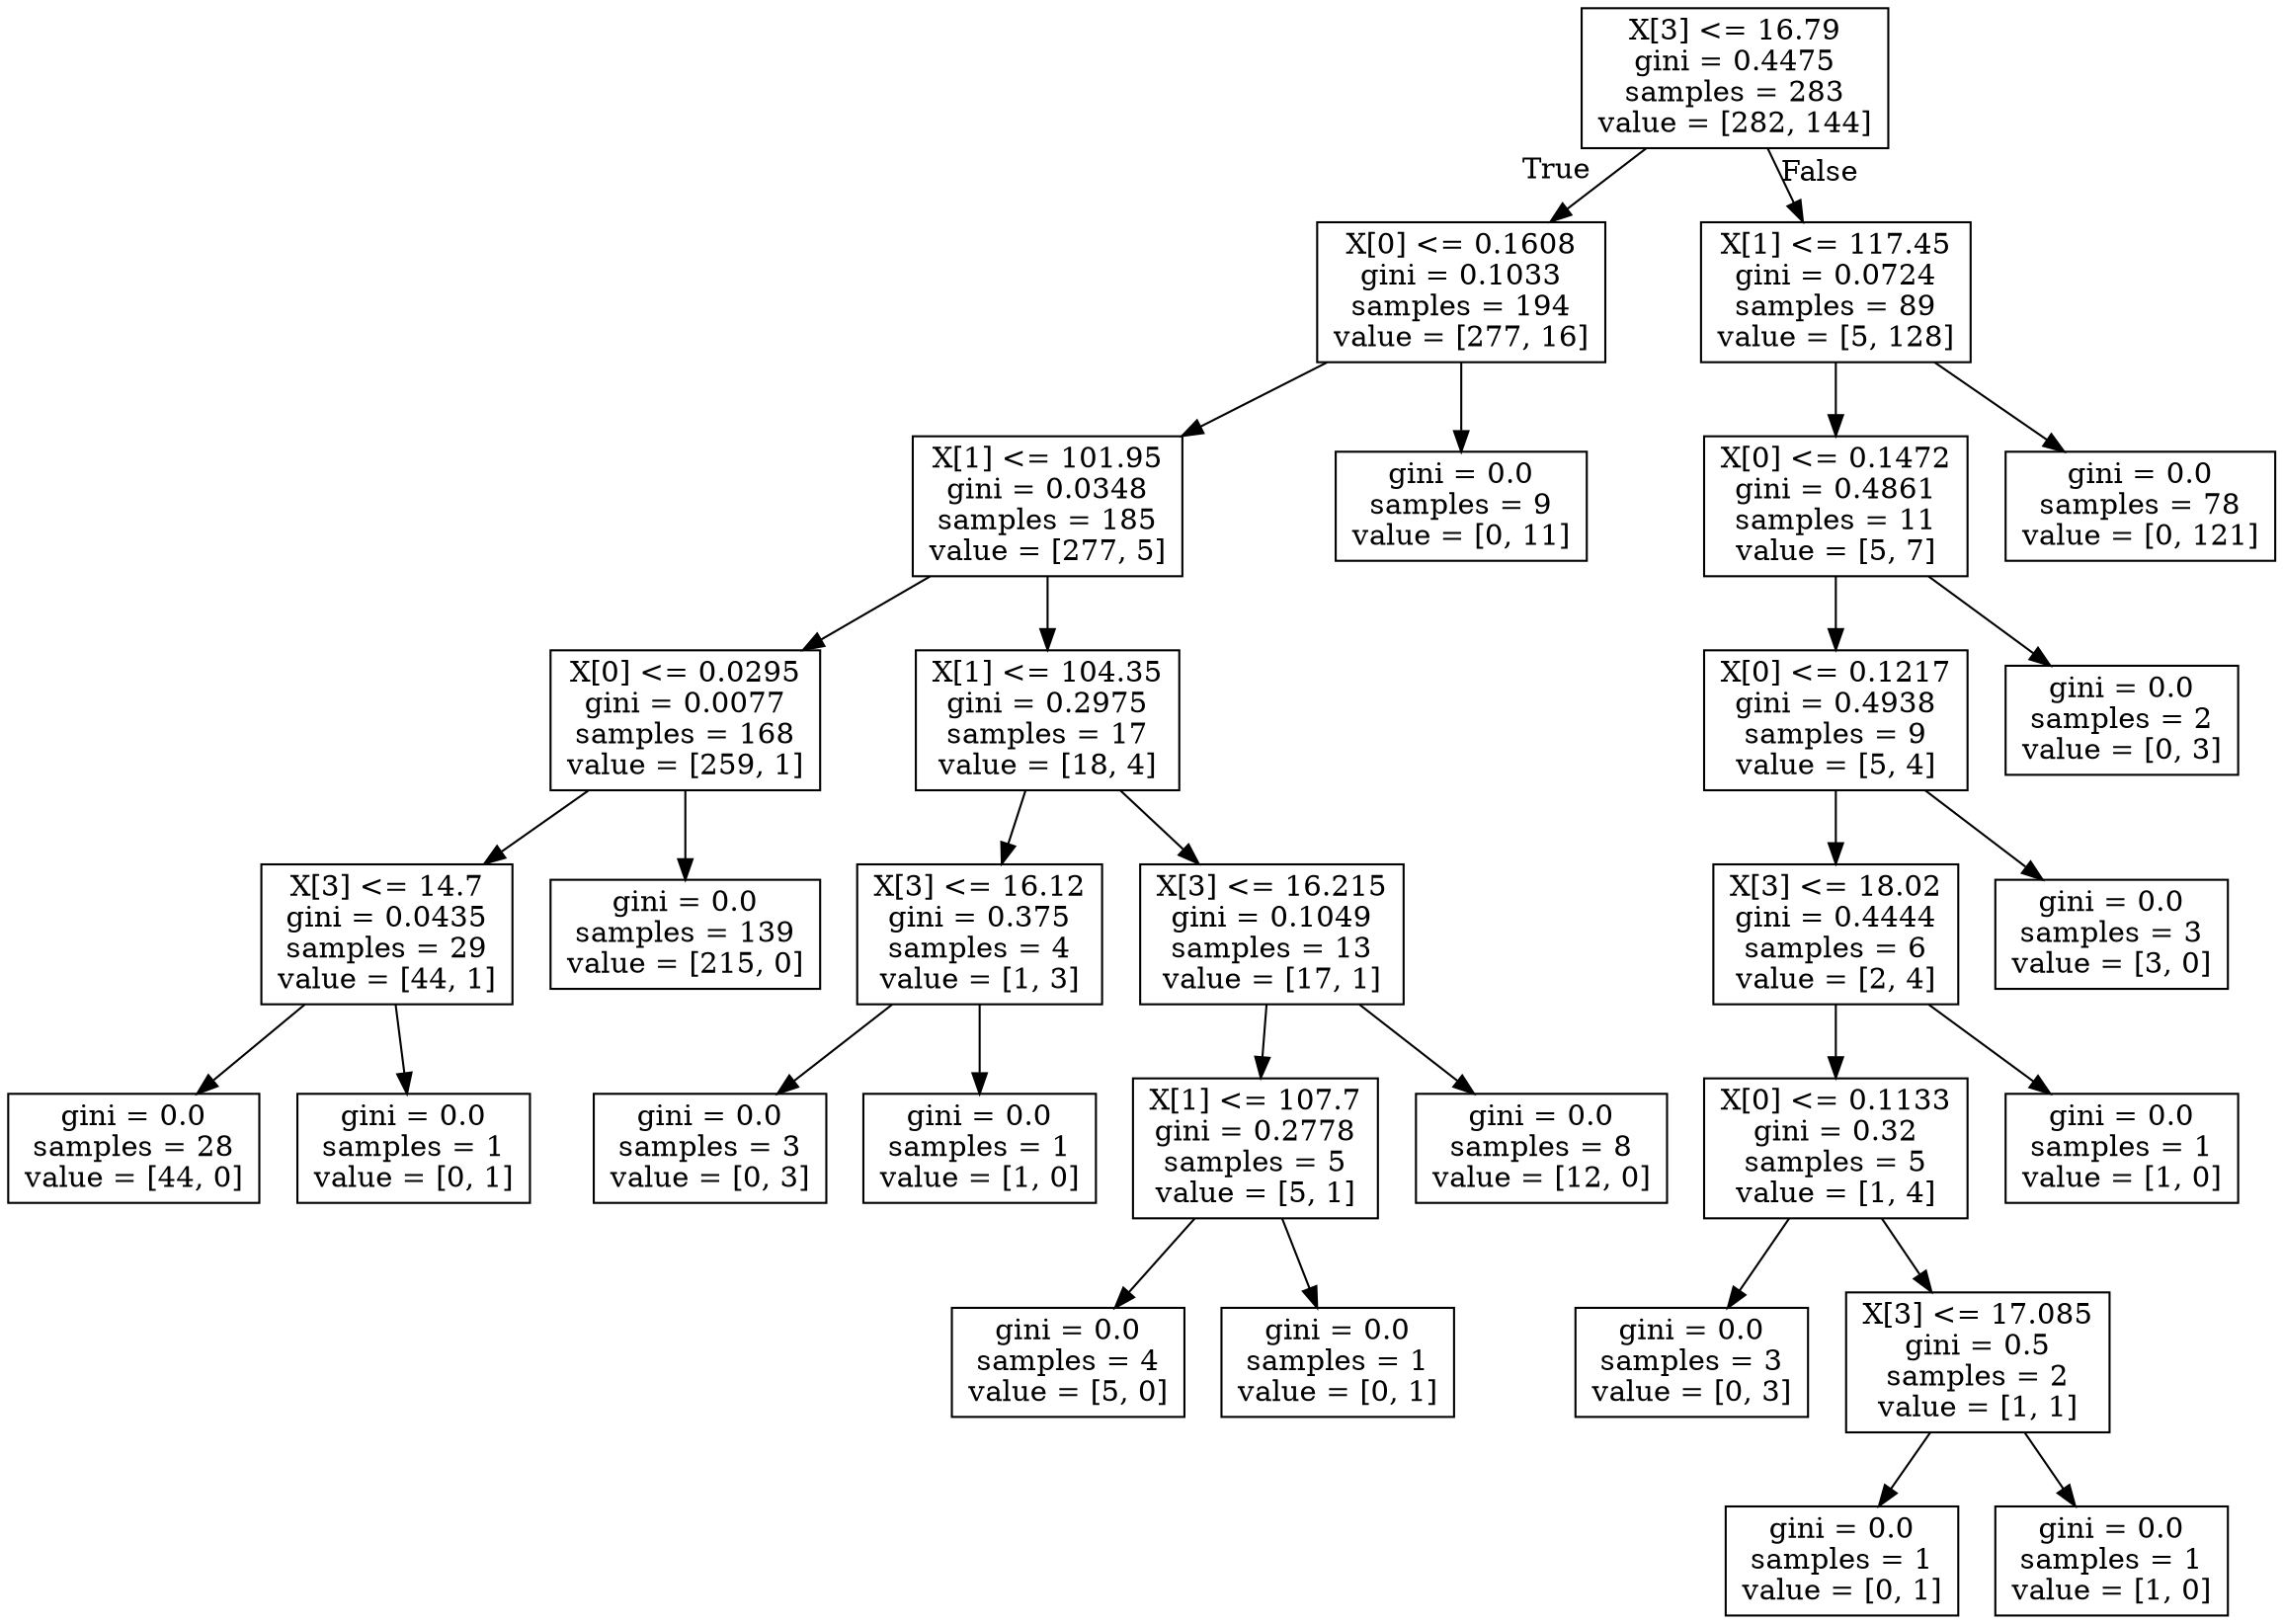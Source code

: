 digraph Tree {
node [shape=box] ;
0 [label="X[3] <= 16.79\ngini = 0.4475\nsamples = 283\nvalue = [282, 144]"] ;
1 [label="X[0] <= 0.1608\ngini = 0.1033\nsamples = 194\nvalue = [277, 16]"] ;
0 -> 1 [labeldistance=2.5, labelangle=45, headlabel="True"] ;
2 [label="X[1] <= 101.95\ngini = 0.0348\nsamples = 185\nvalue = [277, 5]"] ;
1 -> 2 ;
3 [label="X[0] <= 0.0295\ngini = 0.0077\nsamples = 168\nvalue = [259, 1]"] ;
2 -> 3 ;
4 [label="X[3] <= 14.7\ngini = 0.0435\nsamples = 29\nvalue = [44, 1]"] ;
3 -> 4 ;
5 [label="gini = 0.0\nsamples = 28\nvalue = [44, 0]"] ;
4 -> 5 ;
6 [label="gini = 0.0\nsamples = 1\nvalue = [0, 1]"] ;
4 -> 6 ;
7 [label="gini = 0.0\nsamples = 139\nvalue = [215, 0]"] ;
3 -> 7 ;
8 [label="X[1] <= 104.35\ngini = 0.2975\nsamples = 17\nvalue = [18, 4]"] ;
2 -> 8 ;
9 [label="X[3] <= 16.12\ngini = 0.375\nsamples = 4\nvalue = [1, 3]"] ;
8 -> 9 ;
10 [label="gini = 0.0\nsamples = 3\nvalue = [0, 3]"] ;
9 -> 10 ;
11 [label="gini = 0.0\nsamples = 1\nvalue = [1, 0]"] ;
9 -> 11 ;
12 [label="X[3] <= 16.215\ngini = 0.1049\nsamples = 13\nvalue = [17, 1]"] ;
8 -> 12 ;
13 [label="X[1] <= 107.7\ngini = 0.2778\nsamples = 5\nvalue = [5, 1]"] ;
12 -> 13 ;
14 [label="gini = 0.0\nsamples = 4\nvalue = [5, 0]"] ;
13 -> 14 ;
15 [label="gini = 0.0\nsamples = 1\nvalue = [0, 1]"] ;
13 -> 15 ;
16 [label="gini = 0.0\nsamples = 8\nvalue = [12, 0]"] ;
12 -> 16 ;
17 [label="gini = 0.0\nsamples = 9\nvalue = [0, 11]"] ;
1 -> 17 ;
18 [label="X[1] <= 117.45\ngini = 0.0724\nsamples = 89\nvalue = [5, 128]"] ;
0 -> 18 [labeldistance=2.5, labelangle=-45, headlabel="False"] ;
19 [label="X[0] <= 0.1472\ngini = 0.4861\nsamples = 11\nvalue = [5, 7]"] ;
18 -> 19 ;
20 [label="X[0] <= 0.1217\ngini = 0.4938\nsamples = 9\nvalue = [5, 4]"] ;
19 -> 20 ;
21 [label="X[3] <= 18.02\ngini = 0.4444\nsamples = 6\nvalue = [2, 4]"] ;
20 -> 21 ;
22 [label="X[0] <= 0.1133\ngini = 0.32\nsamples = 5\nvalue = [1, 4]"] ;
21 -> 22 ;
23 [label="gini = 0.0\nsamples = 3\nvalue = [0, 3]"] ;
22 -> 23 ;
24 [label="X[3] <= 17.085\ngini = 0.5\nsamples = 2\nvalue = [1, 1]"] ;
22 -> 24 ;
25 [label="gini = 0.0\nsamples = 1\nvalue = [0, 1]"] ;
24 -> 25 ;
26 [label="gini = 0.0\nsamples = 1\nvalue = [1, 0]"] ;
24 -> 26 ;
27 [label="gini = 0.0\nsamples = 1\nvalue = [1, 0]"] ;
21 -> 27 ;
28 [label="gini = 0.0\nsamples = 3\nvalue = [3, 0]"] ;
20 -> 28 ;
29 [label="gini = 0.0\nsamples = 2\nvalue = [0, 3]"] ;
19 -> 29 ;
30 [label="gini = 0.0\nsamples = 78\nvalue = [0, 121]"] ;
18 -> 30 ;
}